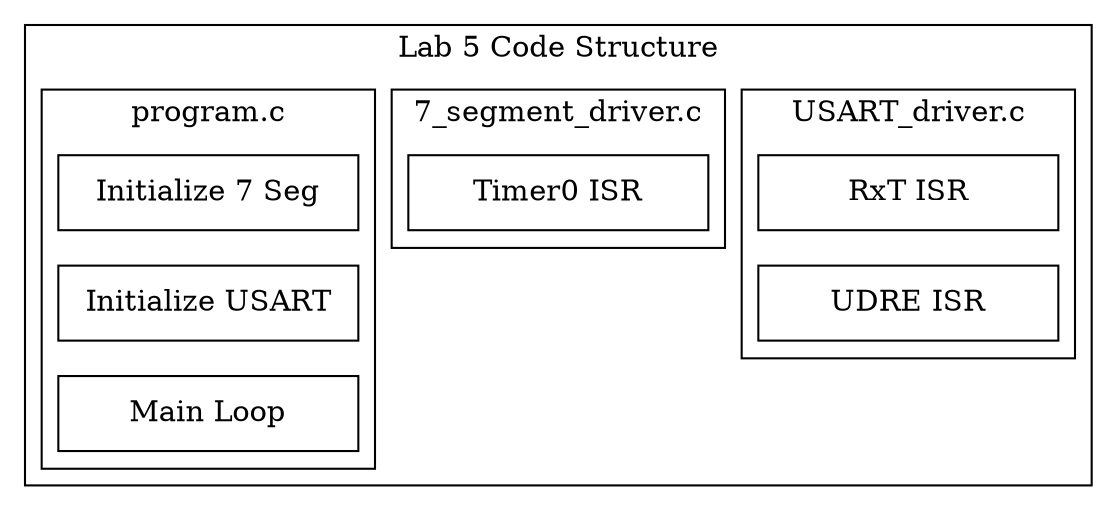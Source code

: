 // dot -Tpng 1.gv -Gdpi=200 -o 1.png

digraph H
{
	node [shape=record];

	ranksep =0.05;




	nd_10   [label = "Initialize 7 Seg" fixedsize=true width=2 height=0.5];
	nd_11   [label = "Initialize USART" fixedsize=true width=2 height=0.5];
	nd_12   [label = "Main Loop" fixedsize=true width=2 height=0.5];

	nd_13   [label = "Timer0 ISR" fixedsize=true width=2 height=0.5];

	nd_14   [label = "RxT ISR" fixedsize=true width=2 height=0.5];
	nd_15   [label = "UDRE ISR" fixedsize=true width=2 height=0.5];

	subgraph cluster_new
	{
		label = "Lab 5 Code Structure";
		
		subgraph cluster_new_USART_driver
		{
			rankdir=RL;
			label = "USART_driver.c";
			{rank= same; nd_14;}
			{rank= same; nd_15;}
	        nd_14 -> nd_15 [style=invis];
		}
		
		subgraph cluster_new_7_segment_driver
		{
			label = "7_segment_driver.c";
			nd_13;
		}

		subgraph cluster_new_program
		{
			label = "program.c";
	        nd_10 -> nd_11 [style=invis];
	        nd_11 -> nd_12 [style=invis];
		}


	}
}